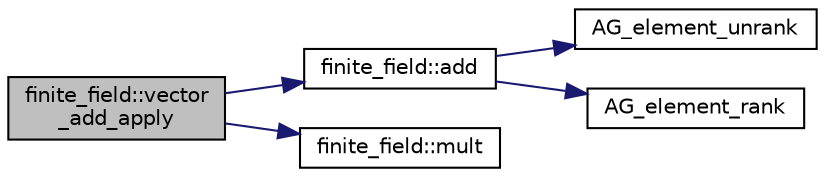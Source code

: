 digraph "finite_field::vector_add_apply"
{
  edge [fontname="Helvetica",fontsize="10",labelfontname="Helvetica",labelfontsize="10"];
  node [fontname="Helvetica",fontsize="10",shape=record];
  rankdir="LR";
  Node19681 [label="finite_field::vector\l_add_apply",height=0.2,width=0.4,color="black", fillcolor="grey75", style="filled", fontcolor="black"];
  Node19681 -> Node19682 [color="midnightblue",fontsize="10",style="solid",fontname="Helvetica"];
  Node19682 [label="finite_field::add",height=0.2,width=0.4,color="black", fillcolor="white", style="filled",URL="$df/d5a/classfinite__field.html#a8f12328a27500f3c7be0c849ebbc9d14"];
  Node19682 -> Node19683 [color="midnightblue",fontsize="10",style="solid",fontname="Helvetica"];
  Node19683 [label="AG_element_unrank",height=0.2,width=0.4,color="black", fillcolor="white", style="filled",URL="$d4/d67/geometry_8h.html#a4a33b86c87b2879b97cfa1327abe2885"];
  Node19682 -> Node19684 [color="midnightblue",fontsize="10",style="solid",fontname="Helvetica"];
  Node19684 [label="AG_element_rank",height=0.2,width=0.4,color="black", fillcolor="white", style="filled",URL="$d4/d67/geometry_8h.html#ab2ac908d07dd8038fd996e26bdc75c17"];
  Node19681 -> Node19685 [color="midnightblue",fontsize="10",style="solid",fontname="Helvetica"];
  Node19685 [label="finite_field::mult",height=0.2,width=0.4,color="black", fillcolor="white", style="filled",URL="$df/d5a/classfinite__field.html#a24fb5917aa6d4d656fd855b7f44a13b0"];
}
